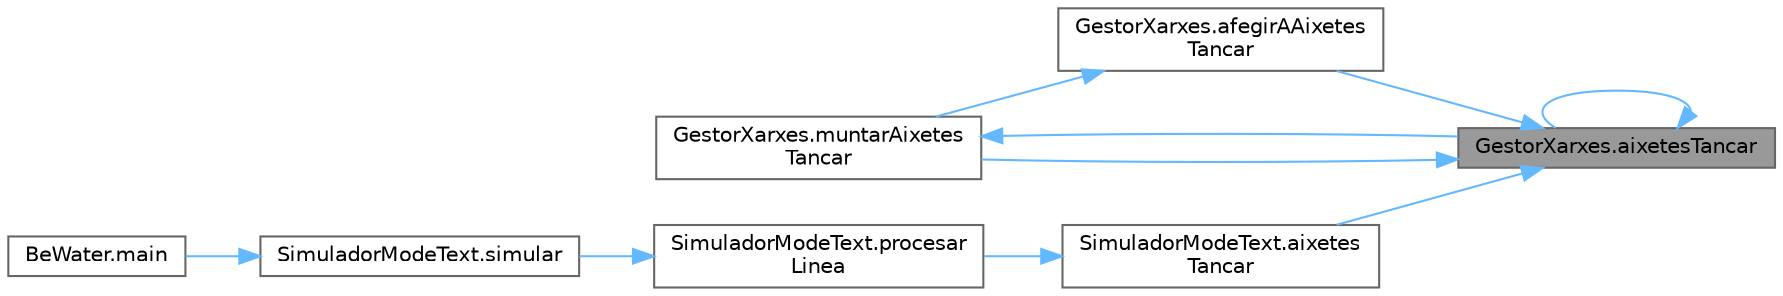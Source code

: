 digraph "GestorXarxes.aixetesTancar"
{
 // LATEX_PDF_SIZE
  bgcolor="transparent";
  edge [fontname=Helvetica,fontsize=10,labelfontname=Helvetica,labelfontsize=10];
  node [fontname=Helvetica,fontsize=10,shape=box,height=0.2,width=0.4];
  rankdir="RL";
  Node1 [id="Node000001",label="GestorXarxes.aixetesTancar",height=0.2,width=0.4,color="gray40", fillcolor="grey60", style="filled", fontcolor="black",tooltip="Retorna un conjunt de nodes que representen les aixetes a tancar."];
  Node1 -> Node2 [id="edge1_Node000001_Node000002",dir="back",color="steelblue1",style="solid",tooltip=" "];
  Node2 [id="Node000002",label="GestorXarxes.afegirAAixetes\lTancar",height=0.2,width=0.4,color="grey40", fillcolor="white", style="filled",URL="$class_gestor_xarxes.html#a877bc9f702ce40d659fce92e7f6a3ef1",tooltip="Afegeix les aixetes a tancar al conjunt d'aixetes a tancar."];
  Node2 -> Node3 [id="edge2_Node000002_Node000003",dir="back",color="steelblue1",style="solid",tooltip=" "];
  Node3 [id="Node000003",label="GestorXarxes.muntarAixetes\lTancar",height=0.2,width=0.4,color="grey40", fillcolor="white", style="filled",URL="$class_gestor_xarxes.html#a16e8e774e128f449e60ee36db77eab30",tooltip="Omple el conjunt de nodes que representen les aixetes a tancar."];
  Node3 -> Node1 [id="edge3_Node000003_Node000001",dir="back",color="steelblue1",style="solid",tooltip=" "];
  Node1 -> Node4 [id="edge4_Node000001_Node000004",dir="back",color="steelblue1",style="solid",tooltip=" "];
  Node4 [id="Node000004",label="SimuladorModeText.aixetes\lTancar",height=0.2,width=0.4,color="grey40", fillcolor="white", style="filled",URL="$class_simulador_mode_text.html#a867d4f6ca55ba64761b76db6d8e005db",tooltip="Determina les aixetes que s'han de tancar per a complir amb les condicions donades."];
  Node4 -> Node5 [id="edge5_Node000004_Node000005",dir="back",color="steelblue1",style="solid",tooltip=" "];
  Node5 [id="Node000005",label="SimuladorModeText.procesar\lLinea",height=0.2,width=0.4,color="grey40", fillcolor="white", style="filled",URL="$class_simulador_mode_text.html#a270115afbf646ce8e561f39294b76561",tooltip=" "];
  Node5 -> Node6 [id="edge6_Node000005_Node000006",dir="back",color="steelblue1",style="solid",tooltip=" "];
  Node6 [id="Node000006",label="SimuladorModeText.simular",height=0.2,width=0.4,color="grey40", fillcolor="white", style="filled",URL="$class_simulador_mode_text.html#acf46c7460ef06bf77ae48ab3217c40f1",tooltip=" "];
  Node6 -> Node7 [id="edge7_Node000006_Node000007",dir="back",color="steelblue1",style="solid",tooltip=" "];
  Node7 [id="Node000007",label="BeWater.main",height=0.2,width=0.4,color="grey40", fillcolor="white", style="filled",URL="$class_be_water.html#aa8aad185395e8f524e8b46d8317e5590",tooltip="Mètode principal que inicia la simulació en mode text."];
  Node1 -> Node1 [id="edge8_Node000001_Node000001",dir="back",color="steelblue1",style="solid",tooltip=" "];
  Node1 -> Node3 [id="edge9_Node000001_Node000003",dir="back",color="steelblue1",style="solid",tooltip=" "];
}
